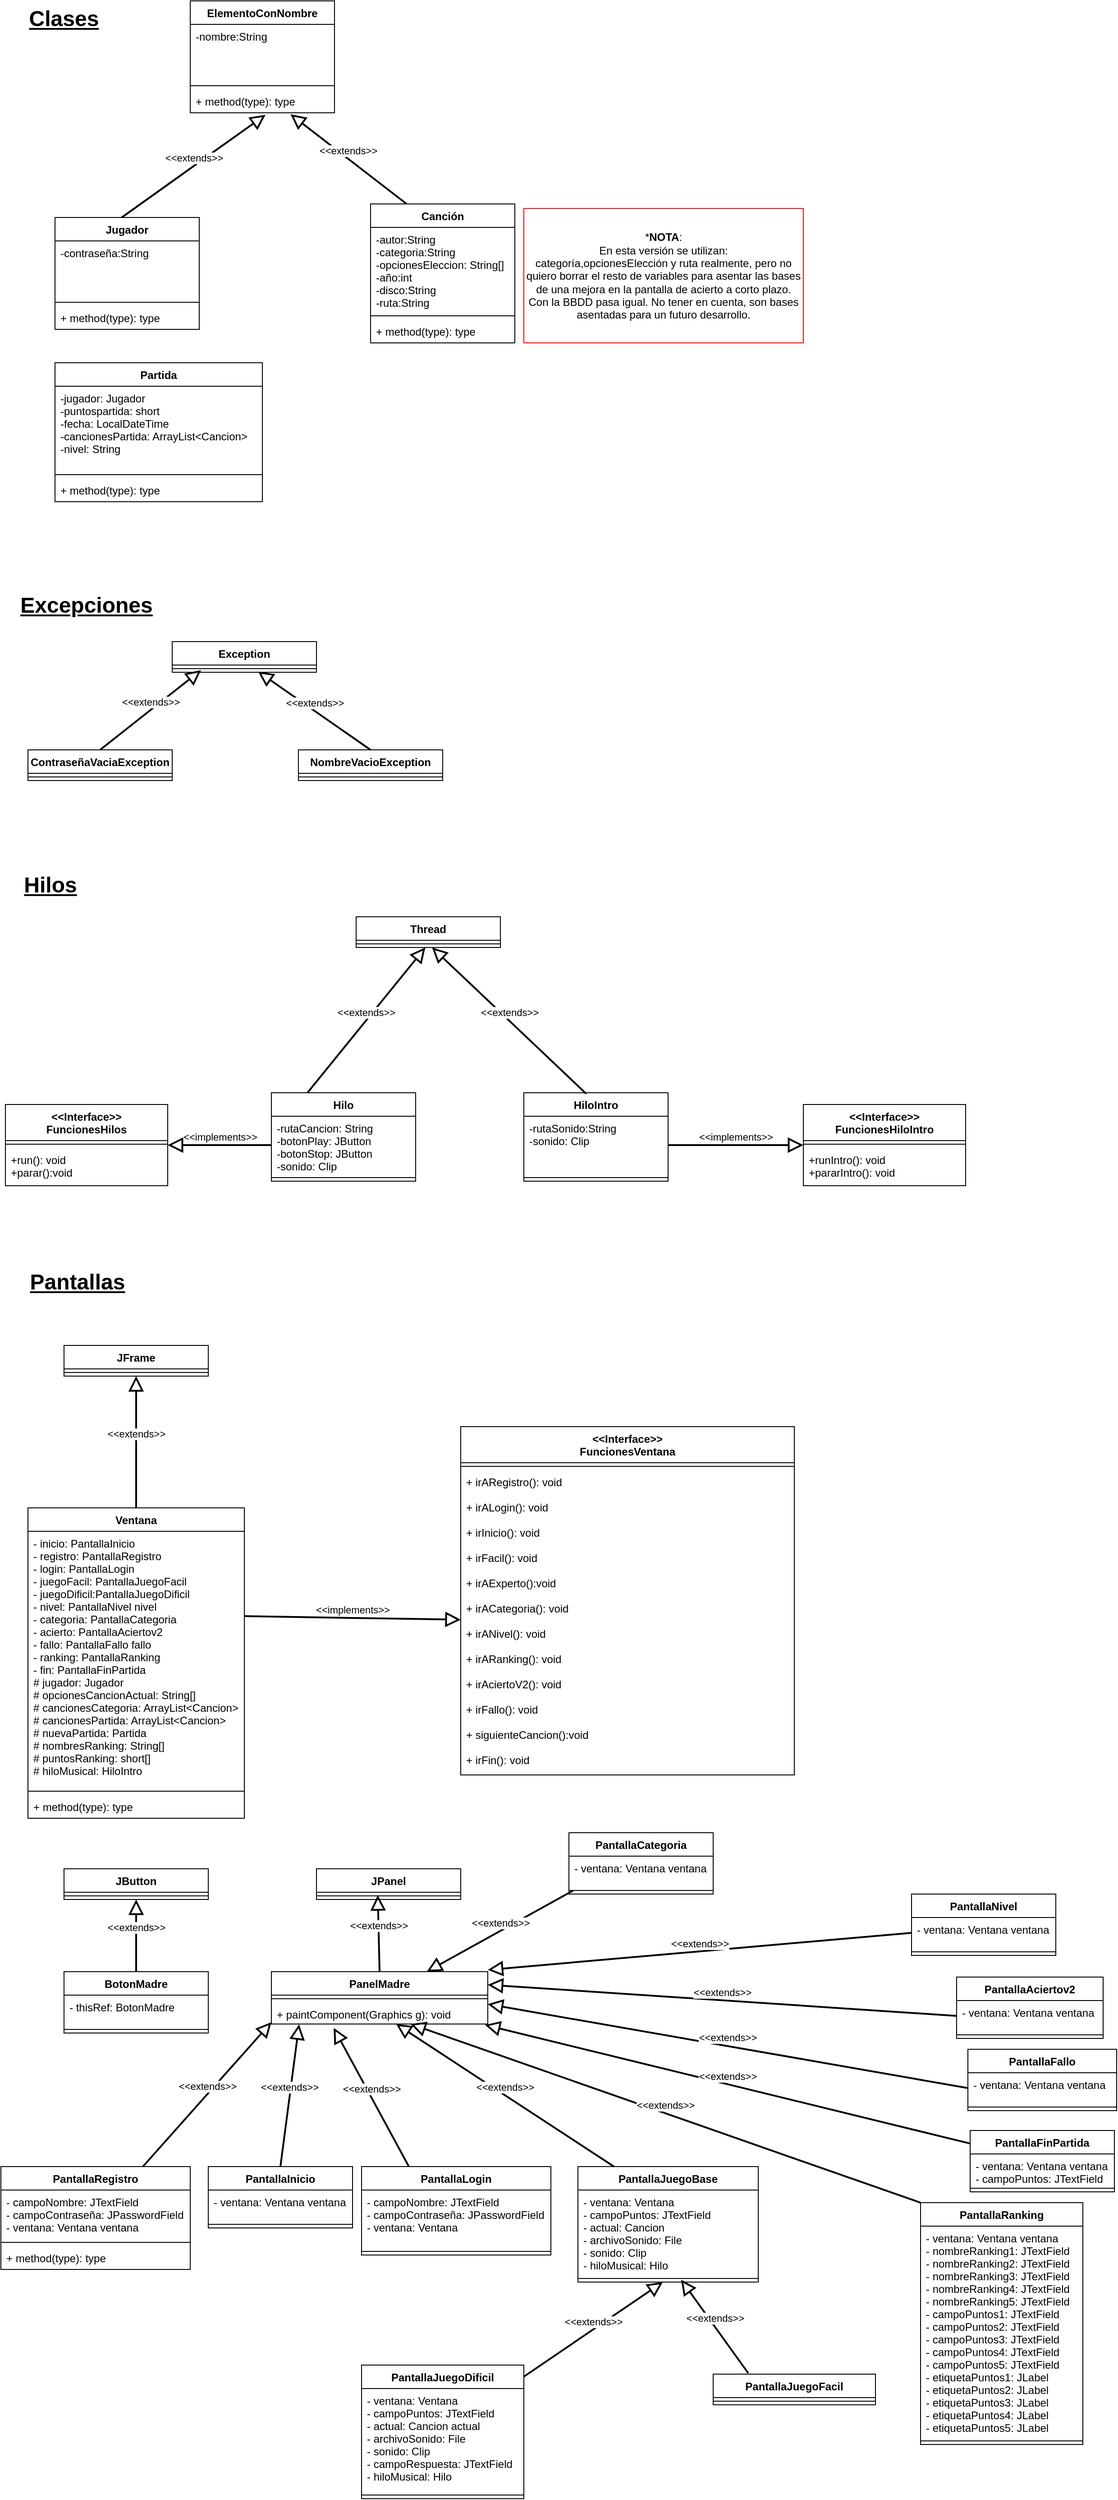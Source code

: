 <mxfile version="13.9.9" type="device"><diagram id="paWgAENSpKaUgYUuaTpF" name="Página-1"><mxGraphModel dx="1024" dy="592" grid="1" gridSize="10" guides="1" tooltips="1" connect="1" arrows="1" fold="1" page="1" pageScale="1" pageWidth="827" pageHeight="1169" math="0" shadow="0"><root><mxCell id="0"/><mxCell id="1" parent="0"/><mxCell id="yH7fkYUgTQJ22-5dZ5xO-1" value="ElementoConNombre" style="swimlane;fontStyle=1;align=center;verticalAlign=top;childLayout=stackLayout;horizontal=1;startSize=26;horizontalStack=0;resizeParent=1;resizeParentMax=0;resizeLast=0;collapsible=1;marginBottom=0;" parent="1" vertex="1"><mxGeometry x="230" y="30" width="160" height="124" as="geometry"/></mxCell><mxCell id="yH7fkYUgTQJ22-5dZ5xO-2" value="-nombre:String" style="text;strokeColor=none;fillColor=none;align=left;verticalAlign=top;spacingLeft=4;spacingRight=4;overflow=hidden;rotatable=0;points=[[0,0.5],[1,0.5]];portConstraint=eastwest;" parent="yH7fkYUgTQJ22-5dZ5xO-1" vertex="1"><mxGeometry y="26" width="160" height="64" as="geometry"/></mxCell><mxCell id="yH7fkYUgTQJ22-5dZ5xO-3" value="" style="line;strokeWidth=1;fillColor=none;align=left;verticalAlign=middle;spacingTop=-1;spacingLeft=3;spacingRight=3;rotatable=0;labelPosition=right;points=[];portConstraint=eastwest;" parent="yH7fkYUgTQJ22-5dZ5xO-1" vertex="1"><mxGeometry y="90" width="160" height="8" as="geometry"/></mxCell><mxCell id="yH7fkYUgTQJ22-5dZ5xO-4" value="+ method(type): type" style="text;strokeColor=none;fillColor=none;align=left;verticalAlign=top;spacingLeft=4;spacingRight=4;overflow=hidden;rotatable=0;points=[[0,0.5],[1,0.5]];portConstraint=eastwest;" parent="yH7fkYUgTQJ22-5dZ5xO-1" vertex="1"><mxGeometry y="98" width="160" height="26" as="geometry"/></mxCell><mxCell id="yH7fkYUgTQJ22-5dZ5xO-5" value="&amp;lt;&amp;lt;extends&amp;gt;&amp;gt;" style="edgeStyle=none;html=1;endArrow=block;endSize=12;strokeWidth=2;verticalAlign=bottom;entryX=0.522;entryY=1.085;entryDx=0;entryDy=0;entryPerimeter=0;endFill=0;" parent="1" target="yH7fkYUgTQJ22-5dZ5xO-4" edge="1"><mxGeometry width="160" relative="1" as="geometry"><mxPoint x="154" y="270" as="sourcePoint"/><mxPoint x="467" y="250" as="targetPoint"/><mxPoint as="offset"/></mxGeometry></mxCell><mxCell id="yH7fkYUgTQJ22-5dZ5xO-6" value="Jugador" style="swimlane;fontStyle=1;align=center;verticalAlign=top;childLayout=stackLayout;horizontal=1;startSize=26;horizontalStack=0;resizeParent=1;resizeParentMax=0;resizeLast=0;collapsible=1;marginBottom=0;" parent="1" vertex="1"><mxGeometry x="80" y="270" width="160" height="124" as="geometry"/></mxCell><mxCell id="yH7fkYUgTQJ22-5dZ5xO-7" value="-contraseña:String" style="text;strokeColor=none;fillColor=none;align=left;verticalAlign=top;spacingLeft=4;spacingRight=4;overflow=hidden;rotatable=0;points=[[0,0.5],[1,0.5]];portConstraint=eastwest;" parent="yH7fkYUgTQJ22-5dZ5xO-6" vertex="1"><mxGeometry y="26" width="160" height="64" as="geometry"/></mxCell><mxCell id="yH7fkYUgTQJ22-5dZ5xO-8" value="" style="line;strokeWidth=1;fillColor=none;align=left;verticalAlign=middle;spacingTop=-1;spacingLeft=3;spacingRight=3;rotatable=0;labelPosition=right;points=[];portConstraint=eastwest;" parent="yH7fkYUgTQJ22-5dZ5xO-6" vertex="1"><mxGeometry y="90" width="160" height="8" as="geometry"/></mxCell><mxCell id="yH7fkYUgTQJ22-5dZ5xO-9" value="+ method(type): type" style="text;strokeColor=none;fillColor=none;align=left;verticalAlign=top;spacingLeft=4;spacingRight=4;overflow=hidden;rotatable=0;points=[[0,0.5],[1,0.5]];portConstraint=eastwest;" parent="yH7fkYUgTQJ22-5dZ5xO-6" vertex="1"><mxGeometry y="98" width="160" height="26" as="geometry"/></mxCell><mxCell id="yH7fkYUgTQJ22-5dZ5xO-10" value="Canción" style="swimlane;fontStyle=1;align=center;verticalAlign=top;childLayout=stackLayout;horizontal=1;startSize=26;horizontalStack=0;resizeParent=1;resizeParentMax=0;resizeLast=0;collapsible=1;marginBottom=0;" parent="1" vertex="1"><mxGeometry x="430" y="255" width="160" height="154" as="geometry"/></mxCell><mxCell id="yH7fkYUgTQJ22-5dZ5xO-11" value="-autor:String&#10;-categoria:String&#10;-opcionesEleccion: String[]&#10;-año:int&#10;-disco:String&#10;-ruta:String&#10;" style="text;strokeColor=none;fillColor=none;align=left;verticalAlign=top;spacingLeft=4;spacingRight=4;overflow=hidden;rotatable=0;points=[[0,0.5],[1,0.5]];portConstraint=eastwest;" parent="yH7fkYUgTQJ22-5dZ5xO-10" vertex="1"><mxGeometry y="26" width="160" height="94" as="geometry"/></mxCell><mxCell id="yH7fkYUgTQJ22-5dZ5xO-12" value="" style="line;strokeWidth=1;fillColor=none;align=left;verticalAlign=middle;spacingTop=-1;spacingLeft=3;spacingRight=3;rotatable=0;labelPosition=right;points=[];portConstraint=eastwest;" parent="yH7fkYUgTQJ22-5dZ5xO-10" vertex="1"><mxGeometry y="120" width="160" height="8" as="geometry"/></mxCell><mxCell id="yH7fkYUgTQJ22-5dZ5xO-13" value="+ method(type): type" style="text;strokeColor=none;fillColor=none;align=left;verticalAlign=top;spacingLeft=4;spacingRight=4;overflow=hidden;rotatable=0;points=[[0,0.5],[1,0.5]];portConstraint=eastwest;" parent="yH7fkYUgTQJ22-5dZ5xO-10" vertex="1"><mxGeometry y="128" width="160" height="26" as="geometry"/></mxCell><mxCell id="yH7fkYUgTQJ22-5dZ5xO-15" value="&amp;lt;&amp;lt;extends&amp;gt;&amp;gt;" style="edgeStyle=none;html=1;endArrow=block;endSize=12;strokeWidth=2;verticalAlign=bottom;entryX=0.695;entryY=1.062;entryDx=0;entryDy=0;entryPerimeter=0;exitX=0.25;exitY=0;exitDx=0;exitDy=0;endFill=0;" parent="1" source="yH7fkYUgTQJ22-5dZ5xO-10" target="yH7fkYUgTQJ22-5dZ5xO-4" edge="1"><mxGeometry width="160" relative="1" as="geometry"><mxPoint x="520" y="361.788" as="sourcePoint"/><mxPoint x="637" y="260" as="targetPoint"/><mxPoint as="offset"/></mxGeometry></mxCell><mxCell id="yH7fkYUgTQJ22-5dZ5xO-16" value="*&lt;b&gt;NOTA&lt;/b&gt;:&lt;br&gt;En esta versión se utilizan:&lt;br&gt;categoría,opcionesElección y ruta realmente, pero no quiero borrar el resto de variables para asentar las bases de una mejora en la pantalla de acierto a corto plazo. Con la BBDD pasa igual. No tener en cuenta, son bases asentadas para un futuro desarrollo." style="text;html=1;strokeColor=#FF0000;fillColor=none;align=center;verticalAlign=middle;whiteSpace=wrap;rounded=0;" parent="1" vertex="1"><mxGeometry x="600" y="260" width="310" height="149" as="geometry"/></mxCell><mxCell id="yH7fkYUgTQJ22-5dZ5xO-17" value="Partida" style="swimlane;fontStyle=1;align=center;verticalAlign=top;childLayout=stackLayout;horizontal=1;startSize=26;horizontalStack=0;resizeParent=1;resizeParentMax=0;resizeLast=0;collapsible=1;marginBottom=0;strokeColor=#000000;" parent="1" vertex="1"><mxGeometry x="80" y="431" width="230" height="154" as="geometry"/></mxCell><mxCell id="yH7fkYUgTQJ22-5dZ5xO-18" value="-jugador: Jugador&#10;-puntospartida: short&#10;-fecha: LocalDateTime&#10;-cancionesPartida: ArrayList&lt;Cancion&gt;&#10;-nivel: String" style="text;strokeColor=none;fillColor=none;align=left;verticalAlign=top;spacingLeft=4;spacingRight=4;overflow=hidden;rotatable=0;points=[[0,0.5],[1,0.5]];portConstraint=eastwest;" parent="yH7fkYUgTQJ22-5dZ5xO-17" vertex="1"><mxGeometry y="26" width="230" height="94" as="geometry"/></mxCell><mxCell id="yH7fkYUgTQJ22-5dZ5xO-19" value="" style="line;strokeWidth=1;fillColor=none;align=left;verticalAlign=middle;spacingTop=-1;spacingLeft=3;spacingRight=3;rotatable=0;labelPosition=right;points=[];portConstraint=eastwest;" parent="yH7fkYUgTQJ22-5dZ5xO-17" vertex="1"><mxGeometry y="120" width="230" height="8" as="geometry"/></mxCell><mxCell id="yH7fkYUgTQJ22-5dZ5xO-20" value="+ method(type): type" style="text;strokeColor=none;fillColor=none;align=left;verticalAlign=top;spacingLeft=4;spacingRight=4;overflow=hidden;rotatable=0;points=[[0,0.5],[1,0.5]];portConstraint=eastwest;" parent="yH7fkYUgTQJ22-5dZ5xO-17" vertex="1"><mxGeometry y="128" width="230" height="26" as="geometry"/></mxCell><mxCell id="yH7fkYUgTQJ22-5dZ5xO-21" value="&lt;font style=&quot;font-size: 24px&quot;&gt;&lt;b&gt;&lt;u&gt;Clases&lt;/u&gt;&lt;/b&gt;&lt;/font&gt;" style="text;html=1;strokeColor=none;fillColor=none;align=center;verticalAlign=middle;whiteSpace=wrap;rounded=0;" parent="1" vertex="1"><mxGeometry x="40" y="40" width="100" height="20" as="geometry"/></mxCell><mxCell id="yH7fkYUgTQJ22-5dZ5xO-22" value="&lt;font style=&quot;font-size: 24px&quot;&gt;&lt;b&gt;&lt;u&gt;Excepciones&lt;/u&gt;&lt;/b&gt;&lt;/font&gt;" style="text;html=1;strokeColor=none;fillColor=none;align=center;verticalAlign=middle;whiteSpace=wrap;rounded=0;" parent="1" vertex="1"><mxGeometry x="40" y="690" width="150" height="20" as="geometry"/></mxCell><mxCell id="yH7fkYUgTQJ22-5dZ5xO-24" value="Exception" style="swimlane;fontStyle=1;align=center;verticalAlign=top;childLayout=stackLayout;horizontal=1;startSize=26;horizontalStack=0;resizeParent=1;resizeParentMax=0;resizeLast=0;collapsible=1;marginBottom=0;strokeColor=#000000;" parent="1" vertex="1"><mxGeometry x="210" y="740" width="160" height="34" as="geometry"/></mxCell><mxCell id="yH7fkYUgTQJ22-5dZ5xO-26" value="" style="line;strokeWidth=1;fillColor=none;align=left;verticalAlign=middle;spacingTop=-1;spacingLeft=3;spacingRight=3;rotatable=0;labelPosition=right;points=[];portConstraint=eastwest;" parent="yH7fkYUgTQJ22-5dZ5xO-24" vertex="1"><mxGeometry y="26" width="160" height="8" as="geometry"/></mxCell><mxCell id="yH7fkYUgTQJ22-5dZ5xO-28" value="ContraseñaVaciaException" style="swimlane;fontStyle=1;align=center;verticalAlign=top;childLayout=stackLayout;horizontal=1;startSize=26;horizontalStack=0;resizeParent=1;resizeParentMax=0;resizeLast=0;collapsible=1;marginBottom=0;strokeColor=#000000;" parent="1" vertex="1"><mxGeometry x="50" y="860" width="160" height="34" as="geometry"/></mxCell><mxCell id="yH7fkYUgTQJ22-5dZ5xO-30" value="" style="line;strokeWidth=1;fillColor=none;align=left;verticalAlign=middle;spacingTop=-1;spacingLeft=3;spacingRight=3;rotatable=0;labelPosition=right;points=[];portConstraint=eastwest;" parent="yH7fkYUgTQJ22-5dZ5xO-28" vertex="1"><mxGeometry y="26" width="160" height="8" as="geometry"/></mxCell><mxCell id="yH7fkYUgTQJ22-5dZ5xO-32" value="&amp;lt;&amp;lt;extends&amp;gt;&amp;gt;" style="edgeStyle=none;html=1;endArrow=block;endSize=12;strokeWidth=2;verticalAlign=bottom;exitX=0.5;exitY=0;exitDx=0;exitDy=0;endFill=0;entryX=0.2;entryY=0.7;entryDx=0;entryDy=0;entryPerimeter=0;" parent="1" source="yH7fkYUgTQJ22-5dZ5xO-28" target="yH7fkYUgTQJ22-5dZ5xO-26" edge="1"><mxGeometry width="160" relative="1" as="geometry"><mxPoint x="320" y="811.788" as="sourcePoint"/><mxPoint x="250" y="800" as="targetPoint"/><mxPoint as="offset"/></mxGeometry></mxCell><mxCell id="yH7fkYUgTQJ22-5dZ5xO-33" value="NombreVacioException" style="swimlane;fontStyle=1;align=center;verticalAlign=top;childLayout=stackLayout;horizontal=1;startSize=26;horizontalStack=0;resizeParent=1;resizeParentMax=0;resizeLast=0;collapsible=1;marginBottom=0;strokeColor=#000000;" parent="1" vertex="1"><mxGeometry x="350" y="860" width="160" height="34" as="geometry"/></mxCell><mxCell id="yH7fkYUgTQJ22-5dZ5xO-34" value="" style="line;strokeWidth=1;fillColor=none;align=left;verticalAlign=middle;spacingTop=-1;spacingLeft=3;spacingRight=3;rotatable=0;labelPosition=right;points=[];portConstraint=eastwest;" parent="yH7fkYUgTQJ22-5dZ5xO-33" vertex="1"><mxGeometry y="26" width="160" height="8" as="geometry"/></mxCell><mxCell id="yH7fkYUgTQJ22-5dZ5xO-36" value="&amp;lt;&amp;lt;extends&amp;gt;&amp;gt;" style="edgeStyle=none;html=1;endArrow=block;endSize=12;strokeWidth=2;verticalAlign=bottom;exitX=0.5;exitY=0;exitDx=0;exitDy=0;endFill=0;entryX=0.595;entryY=0.9;entryDx=0;entryDy=0;entryPerimeter=0;" parent="1" source="yH7fkYUgTQJ22-5dZ5xO-33" target="yH7fkYUgTQJ22-5dZ5xO-26" edge="1"><mxGeometry width="160" relative="1" as="geometry"><mxPoint x="320" y="811.788" as="sourcePoint"/><mxPoint x="314.932" y="800" as="targetPoint"/><mxPoint as="offset"/></mxGeometry></mxCell><mxCell id="yH7fkYUgTQJ22-5dZ5xO-37" value="&lt;font style=&quot;font-size: 24px&quot;&gt;&lt;b&gt;&lt;u&gt;Hilos&lt;/u&gt;&lt;/b&gt;&lt;/font&gt;" style="text;html=1;strokeColor=none;fillColor=none;align=center;verticalAlign=middle;whiteSpace=wrap;rounded=0;" parent="1" vertex="1"><mxGeometry x="40" y="1000" width="70" height="20" as="geometry"/></mxCell><mxCell id="yH7fkYUgTQJ22-5dZ5xO-38" value="Thread" style="swimlane;fontStyle=1;align=center;verticalAlign=top;childLayout=stackLayout;horizontal=1;startSize=26;horizontalStack=0;resizeParent=1;resizeParentMax=0;resizeLast=0;collapsible=1;marginBottom=0;strokeColor=#000000;" parent="1" vertex="1"><mxGeometry x="414" y="1045" width="160" height="34" as="geometry"/></mxCell><mxCell id="yH7fkYUgTQJ22-5dZ5xO-40" value="" style="line;strokeWidth=1;fillColor=none;align=left;verticalAlign=middle;spacingTop=-1;spacingLeft=3;spacingRight=3;rotatable=0;labelPosition=right;points=[];portConstraint=eastwest;" parent="yH7fkYUgTQJ22-5dZ5xO-38" vertex="1"><mxGeometry y="26" width="160" height="8" as="geometry"/></mxCell><mxCell id="yH7fkYUgTQJ22-5dZ5xO-42" value="Hilo" style="swimlane;fontStyle=1;align=center;verticalAlign=top;childLayout=stackLayout;horizontal=1;startSize=26;horizontalStack=0;resizeParent=1;resizeParentMax=0;resizeLast=0;collapsible=1;marginBottom=0;strokeColor=#000000;" parent="1" vertex="1"><mxGeometry x="320" y="1240" width="160" height="98" as="geometry"/></mxCell><mxCell id="yH7fkYUgTQJ22-5dZ5xO-43" value="-rutaCancion: String&#10;-botonPlay: JButton&#10;-botonStop: JButton&#10;-sonido: Clip" style="text;strokeColor=none;fillColor=none;align=left;verticalAlign=top;spacingLeft=4;spacingRight=4;overflow=hidden;rotatable=0;points=[[0,0.5],[1,0.5]];portConstraint=eastwest;" parent="yH7fkYUgTQJ22-5dZ5xO-42" vertex="1"><mxGeometry y="26" width="160" height="64" as="geometry"/></mxCell><mxCell id="yH7fkYUgTQJ22-5dZ5xO-44" value="" style="line;strokeWidth=1;fillColor=none;align=left;verticalAlign=middle;spacingTop=-1;spacingLeft=3;spacingRight=3;rotatable=0;labelPosition=right;points=[];portConstraint=eastwest;" parent="yH7fkYUgTQJ22-5dZ5xO-42" vertex="1"><mxGeometry y="90" width="160" height="8" as="geometry"/></mxCell><mxCell id="yH7fkYUgTQJ22-5dZ5xO-46" value="&amp;lt;&amp;lt;implements&amp;gt;&amp;gt;" style="edgeStyle=none;html=1;endArrow=block;endSize=12;strokeWidth=2;verticalAlign=bottom;endFill=0;" parent="1" source="yH7fkYUgTQJ22-5dZ5xO-43" target="yH7fkYUgTQJ22-5dZ5xO-47" edge="1"><mxGeometry width="160" relative="1" as="geometry"><mxPoint x="490" y="1228" as="sourcePoint"/><mxPoint x="350" y="1230" as="targetPoint"/><mxPoint as="offset"/></mxGeometry></mxCell><mxCell id="yH7fkYUgTQJ22-5dZ5xO-47" value="&lt;&lt;Interface&gt;&gt;&#10;FuncionesHilos" style="swimlane;fontStyle=1;align=center;verticalAlign=top;childLayout=stackLayout;horizontal=1;startSize=40;horizontalStack=0;resizeParent=1;resizeParentMax=0;resizeLast=0;collapsible=1;marginBottom=0;" parent="1" vertex="1"><mxGeometry x="25" y="1253" width="180" height="90" as="geometry"/></mxCell><mxCell id="yH7fkYUgTQJ22-5dZ5xO-49" value="" style="line;strokeWidth=1;fillColor=none;align=left;verticalAlign=middle;spacingTop=-1;spacingLeft=3;spacingRight=3;rotatable=0;labelPosition=right;points=[];portConstraint=eastwest;" parent="yH7fkYUgTQJ22-5dZ5xO-47" vertex="1"><mxGeometry y="40" width="180" height="8" as="geometry"/></mxCell><mxCell id="yH7fkYUgTQJ22-5dZ5xO-50" value="+run(): void&#10;+parar():void" style="text;strokeColor=none;fillColor=none;align=left;verticalAlign=top;spacingLeft=4;spacingRight=4;overflow=hidden;rotatable=0;points=[[0,0.5],[1,0.5]];portConstraint=eastwest;" parent="yH7fkYUgTQJ22-5dZ5xO-47" vertex="1"><mxGeometry y="48" width="180" height="42" as="geometry"/></mxCell><mxCell id="yH7fkYUgTQJ22-5dZ5xO-51" value="&amp;lt;&amp;lt;extends&amp;gt;&amp;gt;" style="edgeStyle=none;html=1;endArrow=block;endSize=12;strokeWidth=2;verticalAlign=bottom;exitX=0.25;exitY=0;exitDx=0;exitDy=0;endFill=0;" parent="1" source="yH7fkYUgTQJ22-5dZ5xO-42" target="yH7fkYUgTQJ22-5dZ5xO-40" edge="1"><mxGeometry width="160" relative="1" as="geometry"><mxPoint x="320" y="1171.788" as="sourcePoint"/><mxPoint x="437" y="1070" as="targetPoint"/><mxPoint as="offset"/></mxGeometry></mxCell><mxCell id="yH7fkYUgTQJ22-5dZ5xO-52" value="HiloIntro" style="swimlane;fontStyle=1;align=center;verticalAlign=top;childLayout=stackLayout;horizontal=1;startSize=26;horizontalStack=0;resizeParent=1;resizeParentMax=0;resizeLast=0;collapsible=1;marginBottom=0;strokeColor=#000000;" parent="1" vertex="1"><mxGeometry x="600" y="1240" width="160" height="98" as="geometry"/></mxCell><mxCell id="yH7fkYUgTQJ22-5dZ5xO-53" value="-rutaSonido:String&#10;-sonido: Clip" style="text;strokeColor=none;fillColor=none;align=left;verticalAlign=top;spacingLeft=4;spacingRight=4;overflow=hidden;rotatable=0;points=[[0,0.5],[1,0.5]];portConstraint=eastwest;" parent="yH7fkYUgTQJ22-5dZ5xO-52" vertex="1"><mxGeometry y="26" width="160" height="64" as="geometry"/></mxCell><mxCell id="yH7fkYUgTQJ22-5dZ5xO-54" value="" style="line;strokeWidth=1;fillColor=none;align=left;verticalAlign=middle;spacingTop=-1;spacingLeft=3;spacingRight=3;rotatable=0;labelPosition=right;points=[];portConstraint=eastwest;" parent="yH7fkYUgTQJ22-5dZ5xO-52" vertex="1"><mxGeometry y="90" width="160" height="8" as="geometry"/></mxCell><mxCell id="yH7fkYUgTQJ22-5dZ5xO-56" value="&amp;lt;&amp;lt;extends&amp;gt;&amp;gt;" style="edgeStyle=none;html=1;endArrow=block;endSize=12;strokeWidth=2;verticalAlign=bottom;exitX=0.433;exitY=0.012;exitDx=0;exitDy=0;endFill=0;exitPerimeter=0;" parent="1" source="yH7fkYUgTQJ22-5dZ5xO-52" target="yH7fkYUgTQJ22-5dZ5xO-40" edge="1"><mxGeometry width="160" relative="1" as="geometry"><mxPoint x="800" y="1171.788" as="sourcePoint"/><mxPoint x="550" y="1080" as="targetPoint"/><mxPoint as="offset"/></mxGeometry></mxCell><mxCell id="yH7fkYUgTQJ22-5dZ5xO-57" value="&amp;lt;&amp;lt;implements&amp;gt;&amp;gt;" style="edgeStyle=none;html=1;endArrow=block;endSize=12;strokeWidth=2;verticalAlign=bottom;exitX=1;exitY=0.5;exitDx=0;exitDy=0;endFill=0;" parent="1" source="yH7fkYUgTQJ22-5dZ5xO-53" edge="1"><mxGeometry width="160" relative="1" as="geometry"><mxPoint x="800" y="1171.788" as="sourcePoint"/><mxPoint x="910" y="1298" as="targetPoint"/><mxPoint as="offset"/></mxGeometry></mxCell><mxCell id="yH7fkYUgTQJ22-5dZ5xO-58" value="&lt;&lt;Interface&gt;&gt;&#10;FuncionesHiloIntro" style="swimlane;fontStyle=1;align=center;verticalAlign=top;childLayout=stackLayout;horizontal=1;startSize=40;horizontalStack=0;resizeParent=1;resizeParentMax=0;resizeLast=0;collapsible=1;marginBottom=0;" parent="1" vertex="1"><mxGeometry x="910" y="1253" width="180" height="90" as="geometry"/></mxCell><mxCell id="yH7fkYUgTQJ22-5dZ5xO-59" value="" style="line;strokeWidth=1;fillColor=none;align=left;verticalAlign=middle;spacingTop=-1;spacingLeft=3;spacingRight=3;rotatable=0;labelPosition=right;points=[];portConstraint=eastwest;" parent="yH7fkYUgTQJ22-5dZ5xO-58" vertex="1"><mxGeometry y="40" width="180" height="8" as="geometry"/></mxCell><mxCell id="yH7fkYUgTQJ22-5dZ5xO-60" value="+runIntro(): void&#10;+pararIntro(): void" style="text;strokeColor=none;fillColor=none;align=left;verticalAlign=top;spacingLeft=4;spacingRight=4;overflow=hidden;rotatable=0;points=[[0,0.5],[1,0.5]];portConstraint=eastwest;" parent="yH7fkYUgTQJ22-5dZ5xO-58" vertex="1"><mxGeometry y="48" width="180" height="42" as="geometry"/></mxCell><mxCell id="yH7fkYUgTQJ22-5dZ5xO-61" value="&lt;font style=&quot;font-size: 24px&quot;&gt;&lt;b&gt;&lt;u&gt;Pantallas&lt;/u&gt;&lt;/b&gt;&lt;/font&gt;" style="text;html=1;strokeColor=none;fillColor=none;align=center;verticalAlign=middle;whiteSpace=wrap;rounded=0;" parent="1" vertex="1"><mxGeometry x="50" y="1440" width="110" height="20" as="geometry"/></mxCell><mxCell id="yH7fkYUgTQJ22-5dZ5xO-62" value="JFrame" style="swimlane;fontStyle=1;align=center;verticalAlign=top;childLayout=stackLayout;horizontal=1;startSize=26;horizontalStack=0;resizeParent=1;resizeParentMax=0;resizeLast=0;collapsible=1;marginBottom=0;strokeColor=#000000;" parent="1" vertex="1"><mxGeometry x="90" y="1520" width="160" height="34" as="geometry"/></mxCell><mxCell id="yH7fkYUgTQJ22-5dZ5xO-64" value="" style="line;strokeWidth=1;fillColor=none;align=left;verticalAlign=middle;spacingTop=-1;spacingLeft=3;spacingRight=3;rotatable=0;labelPosition=right;points=[];portConstraint=eastwest;" parent="yH7fkYUgTQJ22-5dZ5xO-62" vertex="1"><mxGeometry y="26" width="160" height="8" as="geometry"/></mxCell><mxCell id="yH7fkYUgTQJ22-5dZ5xO-66" value="Ventana" style="swimlane;fontStyle=1;align=center;verticalAlign=top;childLayout=stackLayout;horizontal=1;startSize=26;horizontalStack=0;resizeParent=1;resizeParentMax=0;resizeLast=0;collapsible=1;marginBottom=0;strokeColor=#000000;" parent="1" vertex="1"><mxGeometry x="50" y="1700" width="240" height="344" as="geometry"/></mxCell><mxCell id="yH7fkYUgTQJ22-5dZ5xO-67" value="- inicio: PantallaInicio&#10;- registro: PantallaRegistro&#10;&#9;- login: PantallaLogin&#10;&#9;- juegoFacil: PantallaJuegoFacil&#10;&#9;- juegoDificil:PantallaJuegoDificil&#10;- nivel: PantallaNivel nivel&#10;- categoria: PantallaCategoria&#10;&#9;- acierto: PantallaAciertov2&#10;&#9;- fallo: PantallaFallo fallo&#10;&#9;- ranking: PantallaRanking&#10;&#9;- fin: PantallaFinPartida&#10;&#9;# jugador: Jugador&#10;&#9;# opcionesCancionActual: String[] &#10;# cancionesCategoria: ArrayList&lt;Cancion&gt; &#10;# cancionesPartida: ArrayList&lt;Cancion&gt; &#10;# nuevaPartida: Partida&#10;# nombresRanking: String[] &#10;# puntosRanking: short[] &#10;# hiloMusical: HiloIntro" style="text;strokeColor=none;fillColor=none;align=left;verticalAlign=top;spacingLeft=4;spacingRight=4;overflow=hidden;rotatable=0;points=[[0,0.5],[1,0.5]];portConstraint=eastwest;" parent="yH7fkYUgTQJ22-5dZ5xO-66" vertex="1"><mxGeometry y="26" width="240" height="284" as="geometry"/></mxCell><mxCell id="yH7fkYUgTQJ22-5dZ5xO-68" value="" style="line;strokeWidth=1;fillColor=none;align=left;verticalAlign=middle;spacingTop=-1;spacingLeft=3;spacingRight=3;rotatable=0;labelPosition=right;points=[];portConstraint=eastwest;" parent="yH7fkYUgTQJ22-5dZ5xO-66" vertex="1"><mxGeometry y="310" width="240" height="8" as="geometry"/></mxCell><mxCell id="yH7fkYUgTQJ22-5dZ5xO-69" value="+ method(type): type" style="text;strokeColor=none;fillColor=none;align=left;verticalAlign=top;spacingLeft=4;spacingRight=4;overflow=hidden;rotatable=0;points=[[0,0.5],[1,0.5]];portConstraint=eastwest;" parent="yH7fkYUgTQJ22-5dZ5xO-66" vertex="1"><mxGeometry y="318" width="240" height="26" as="geometry"/></mxCell><mxCell id="yH7fkYUgTQJ22-5dZ5xO-70" value="&amp;lt;&amp;lt;implements&amp;gt;&amp;gt;" style="edgeStyle=none;html=1;endArrow=block;endSize=12;strokeWidth=2;verticalAlign=bottom;endFill=0;exitX=1;exitY=0.331;exitDx=0;exitDy=0;exitPerimeter=0;" parent="1" source="yH7fkYUgTQJ22-5dZ5xO-67" target="yH7fkYUgTQJ22-5dZ5xO-75" edge="1"><mxGeometry width="160" relative="1" as="geometry"><mxPoint x="350" y="1710" as="sourcePoint"/><mxPoint x="520" y="1710" as="targetPoint"/><mxPoint as="offset"/></mxGeometry></mxCell><mxCell id="yH7fkYUgTQJ22-5dZ5xO-71" value="&amp;lt;&amp;lt;extends&amp;gt;&amp;gt;" style="edgeStyle=none;html=1;endArrow=block;endSize=12;strokeWidth=2;verticalAlign=bottom;exitX=0.5;exitY=0;exitDx=0;exitDy=0;endFill=0;" parent="1" source="yH7fkYUgTQJ22-5dZ5xO-66" target="yH7fkYUgTQJ22-5dZ5xO-62" edge="1"><mxGeometry width="160" relative="1" as="geometry"><mxPoint x="360" y="1741.788" as="sourcePoint"/><mxPoint x="477" y="1640" as="targetPoint"/><mxPoint as="offset"/></mxGeometry></mxCell><mxCell id="yH7fkYUgTQJ22-5dZ5xO-72" value="&lt;&lt;Interface&gt;&gt;&#10;FuncionesVentana" style="swimlane;fontStyle=1;align=center;verticalAlign=top;childLayout=stackLayout;horizontal=1;startSize=40;horizontalStack=0;resizeParent=1;resizeParentMax=0;resizeLast=0;collapsible=1;marginBottom=0;strokeColor=#000000;" parent="1" vertex="1"><mxGeometry x="530" y="1610" width="370" height="386" as="geometry"/></mxCell><mxCell id="yH7fkYUgTQJ22-5dZ5xO-74" value="" style="line;strokeWidth=1;fillColor=none;align=left;verticalAlign=middle;spacingTop=-1;spacingLeft=3;spacingRight=3;rotatable=0;labelPosition=right;points=[];portConstraint=eastwest;" parent="yH7fkYUgTQJ22-5dZ5xO-72" vertex="1"><mxGeometry y="40" width="370" height="8" as="geometry"/></mxCell><mxCell id="yH7fkYUgTQJ22-5dZ5xO-75" value="+ irARegistro(): void&#10;&#10;+ irALogin(): void&#10;&#10;+ irInicio(): void&#10;&#10;+ irFacil(): void&#10;&#10;+ irAExperto():void&#10;&#10;+ irACategoria(): void&#10;&#10;+ irANivel(): void&#10;&#10;+ irARanking(): void&#10;&#10;+ irAciertoV2(): void&#10;&#10;+ irFallo(): void&#10;&#10;+ siguienteCancion():void&#10;&#10;+ irFin(): void&#10;&#10;+ reseteoJuego():void" style="text;strokeColor=none;fillColor=none;align=left;verticalAlign=top;spacingLeft=4;spacingRight=4;overflow=hidden;rotatable=0;points=[[0,0.5],[1,0.5]];portConstraint=eastwest;" parent="yH7fkYUgTQJ22-5dZ5xO-72" vertex="1"><mxGeometry y="48" width="370" height="338" as="geometry"/></mxCell><mxCell id="yH7fkYUgTQJ22-5dZ5xO-76" value="JButton" style="swimlane;fontStyle=1;align=center;verticalAlign=top;childLayout=stackLayout;horizontal=1;startSize=26;horizontalStack=0;resizeParent=1;resizeParentMax=0;resizeLast=0;collapsible=1;marginBottom=0;strokeColor=#000000;" parent="1" vertex="1"><mxGeometry x="90" y="2100" width="160" height="34" as="geometry"/></mxCell><mxCell id="yH7fkYUgTQJ22-5dZ5xO-78" value="" style="line;strokeWidth=1;fillColor=none;align=left;verticalAlign=middle;spacingTop=-1;spacingLeft=3;spacingRight=3;rotatable=0;labelPosition=right;points=[];portConstraint=eastwest;" parent="yH7fkYUgTQJ22-5dZ5xO-76" vertex="1"><mxGeometry y="26" width="160" height="8" as="geometry"/></mxCell><mxCell id="yH7fkYUgTQJ22-5dZ5xO-80" value="BotonMadre" style="swimlane;fontStyle=1;align=center;verticalAlign=top;childLayout=stackLayout;horizontal=1;startSize=26;horizontalStack=0;resizeParent=1;resizeParentMax=0;resizeLast=0;collapsible=1;marginBottom=0;strokeColor=#000000;" parent="1" vertex="1"><mxGeometry x="90" y="2214" width="160" height="68" as="geometry"/></mxCell><mxCell id="yH7fkYUgTQJ22-5dZ5xO-81" value="- thisRef: BotonMadre " style="text;strokeColor=none;fillColor=none;align=left;verticalAlign=top;spacingLeft=4;spacingRight=4;overflow=hidden;rotatable=0;points=[[0,0.5],[1,0.5]];portConstraint=eastwest;" parent="yH7fkYUgTQJ22-5dZ5xO-80" vertex="1"><mxGeometry y="26" width="160" height="34" as="geometry"/></mxCell><mxCell id="yH7fkYUgTQJ22-5dZ5xO-82" value="" style="line;strokeWidth=1;fillColor=none;align=left;verticalAlign=middle;spacingTop=-1;spacingLeft=3;spacingRight=3;rotatable=0;labelPosition=right;points=[];portConstraint=eastwest;" parent="yH7fkYUgTQJ22-5dZ5xO-80" vertex="1"><mxGeometry y="60" width="160" height="8" as="geometry"/></mxCell><mxCell id="yH7fkYUgTQJ22-5dZ5xO-84" value="&amp;lt;&amp;lt;extends&amp;gt;&amp;gt;" style="edgeStyle=none;html=1;endArrow=block;endSize=12;strokeWidth=2;verticalAlign=bottom;entryX=0.5;entryY=1;entryDx=0;entryDy=0;endFill=0;" parent="1" source="yH7fkYUgTQJ22-5dZ5xO-80" target="yH7fkYUgTQJ22-5dZ5xO-76" edge="1"><mxGeometry width="160" relative="1" as="geometry"><mxPoint x="360" y="2211.788" as="sourcePoint"/><mxPoint x="477" y="2110" as="targetPoint"/><mxPoint as="offset"/></mxGeometry></mxCell><mxCell id="yH7fkYUgTQJ22-5dZ5xO-85" value="JPanel" style="swimlane;fontStyle=1;align=center;verticalAlign=top;childLayout=stackLayout;horizontal=1;startSize=26;horizontalStack=0;resizeParent=1;resizeParentMax=0;resizeLast=0;collapsible=1;marginBottom=0;strokeColor=#000000;" parent="1" vertex="1"><mxGeometry x="370" y="2100" width="160" height="34" as="geometry"/></mxCell><mxCell id="yH7fkYUgTQJ22-5dZ5xO-87" value="" style="line;strokeWidth=1;fillColor=none;align=left;verticalAlign=middle;spacingTop=-1;spacingLeft=3;spacingRight=3;rotatable=0;labelPosition=right;points=[];portConstraint=eastwest;" parent="yH7fkYUgTQJ22-5dZ5xO-85" vertex="1"><mxGeometry y="26" width="160" height="8" as="geometry"/></mxCell><mxCell id="yH7fkYUgTQJ22-5dZ5xO-89" value="PanelMadre" style="swimlane;fontStyle=1;align=center;verticalAlign=top;childLayout=stackLayout;horizontal=1;startSize=26;horizontalStack=0;resizeParent=1;resizeParentMax=0;resizeLast=0;collapsible=1;marginBottom=0;strokeColor=#000000;" parent="1" vertex="1"><mxGeometry x="320" y="2214" width="240" height="58" as="geometry"/></mxCell><mxCell id="yH7fkYUgTQJ22-5dZ5xO-91" value="" style="line;strokeWidth=1;fillColor=none;align=left;verticalAlign=middle;spacingTop=-1;spacingLeft=3;spacingRight=3;rotatable=0;labelPosition=right;points=[];portConstraint=eastwest;" parent="yH7fkYUgTQJ22-5dZ5xO-89" vertex="1"><mxGeometry y="26" width="240" height="8" as="geometry"/></mxCell><mxCell id="yH7fkYUgTQJ22-5dZ5xO-92" value="+ paintComponent(Graphics g): void" style="text;strokeColor=none;fillColor=none;align=left;verticalAlign=top;spacingLeft=4;spacingRight=4;overflow=hidden;rotatable=0;points=[[0,0.5],[1,0.5]];portConstraint=eastwest;" parent="yH7fkYUgTQJ22-5dZ5xO-89" vertex="1"><mxGeometry y="34" width="240" height="24" as="geometry"/></mxCell><mxCell id="yH7fkYUgTQJ22-5dZ5xO-93" value="&amp;lt;&amp;lt;extends&amp;gt;&amp;gt;" style="edgeStyle=none;html=1;endArrow=block;endSize=12;strokeWidth=2;verticalAlign=bottom;exitX=0.5;exitY=0;exitDx=0;exitDy=0;endFill=0;entryX=0.425;entryY=0.4;entryDx=0;entryDy=0;entryPerimeter=0;" parent="1" source="yH7fkYUgTQJ22-5dZ5xO-89" target="yH7fkYUgTQJ22-5dZ5xO-87" edge="1"><mxGeometry width="160" relative="1" as="geometry"><mxPoint x="360" y="2211.788" as="sourcePoint"/><mxPoint x="440" y="2140" as="targetPoint"/><mxPoint as="offset"/></mxGeometry></mxCell><mxCell id="yH7fkYUgTQJ22-5dZ5xO-94" value="PantallaRegistro" style="swimlane;fontStyle=1;align=center;verticalAlign=top;childLayout=stackLayout;horizontal=1;startSize=26;horizontalStack=0;resizeParent=1;resizeParentMax=0;resizeLast=0;collapsible=1;marginBottom=0;strokeColor=#000000;" parent="1" vertex="1"><mxGeometry x="20" y="2430" width="210" height="114" as="geometry"/></mxCell><mxCell id="yH7fkYUgTQJ22-5dZ5xO-95" value="- campoNombre: JTextField&#10;- campoContraseña: JPasswordField&#10;- ventana: Ventana ventana" style="text;strokeColor=none;fillColor=none;align=left;verticalAlign=top;spacingLeft=4;spacingRight=4;overflow=hidden;rotatable=0;points=[[0,0.5],[1,0.5]];portConstraint=eastwest;" parent="yH7fkYUgTQJ22-5dZ5xO-94" vertex="1"><mxGeometry y="26" width="210" height="54" as="geometry"/></mxCell><mxCell id="yH7fkYUgTQJ22-5dZ5xO-96" value="" style="line;strokeWidth=1;fillColor=none;align=left;verticalAlign=middle;spacingTop=-1;spacingLeft=3;spacingRight=3;rotatable=0;labelPosition=right;points=[];portConstraint=eastwest;" parent="yH7fkYUgTQJ22-5dZ5xO-94" vertex="1"><mxGeometry y="80" width="210" height="8" as="geometry"/></mxCell><mxCell id="yH7fkYUgTQJ22-5dZ5xO-97" value="+ method(type): type" style="text;strokeColor=none;fillColor=none;align=left;verticalAlign=top;spacingLeft=4;spacingRight=4;overflow=hidden;rotatable=0;points=[[0,0.5],[1,0.5]];portConstraint=eastwest;" parent="yH7fkYUgTQJ22-5dZ5xO-94" vertex="1"><mxGeometry y="88" width="210" height="26" as="geometry"/></mxCell><mxCell id="yH7fkYUgTQJ22-5dZ5xO-98" value="&amp;lt;&amp;lt;extends&amp;gt;&amp;gt;" style="edgeStyle=none;html=1;endArrow=block;endSize=12;strokeWidth=2;verticalAlign=bottom;entryX=0;entryY=0.917;entryDx=0;entryDy=0;entryPerimeter=0;exitX=0.75;exitY=0;exitDx=0;exitDy=0;endFill=0;" parent="1" source="yH7fkYUgTQJ22-5dZ5xO-94" target="yH7fkYUgTQJ22-5dZ5xO-92" edge="1"><mxGeometry width="160" relative="1" as="geometry"><mxPoint x="360" y="2401.788" as="sourcePoint"/><mxPoint x="477" y="2300" as="targetPoint"/><mxPoint as="offset"/></mxGeometry></mxCell><mxCell id="yH7fkYUgTQJ22-5dZ5xO-99" value="PantallaInicio" style="swimlane;fontStyle=1;align=center;verticalAlign=top;childLayout=stackLayout;horizontal=1;startSize=26;horizontalStack=0;resizeParent=1;resizeParentMax=0;resizeLast=0;collapsible=1;marginBottom=0;strokeColor=#000000;" parent="1" vertex="1"><mxGeometry x="250" y="2430" width="160" height="68" as="geometry"/></mxCell><mxCell id="yH7fkYUgTQJ22-5dZ5xO-100" value="- ventana: Ventana ventana" style="text;strokeColor=none;fillColor=none;align=left;verticalAlign=top;spacingLeft=4;spacingRight=4;overflow=hidden;rotatable=0;points=[[0,0.5],[1,0.5]];portConstraint=eastwest;" parent="yH7fkYUgTQJ22-5dZ5xO-99" vertex="1"><mxGeometry y="26" width="160" height="34" as="geometry"/></mxCell><mxCell id="yH7fkYUgTQJ22-5dZ5xO-101" value="" style="line;strokeWidth=1;fillColor=none;align=left;verticalAlign=middle;spacingTop=-1;spacingLeft=3;spacingRight=3;rotatable=0;labelPosition=right;points=[];portConstraint=eastwest;" parent="yH7fkYUgTQJ22-5dZ5xO-99" vertex="1"><mxGeometry y="60" width="160" height="8" as="geometry"/></mxCell><mxCell id="yH7fkYUgTQJ22-5dZ5xO-103" value="&amp;lt;&amp;lt;extends&amp;gt;&amp;gt;" style="edgeStyle=none;html=1;endArrow=block;endSize=12;strokeWidth=2;verticalAlign=bottom;exitX=0.5;exitY=0;exitDx=0;exitDy=0;endFill=0;entryX=0.128;entryY=1.017;entryDx=0;entryDy=0;entryPerimeter=0;" parent="1" source="yH7fkYUgTQJ22-5dZ5xO-99" target="yH7fkYUgTQJ22-5dZ5xO-92" edge="1"><mxGeometry width="160" relative="1" as="geometry"><mxPoint x="187.5" y="2440" as="sourcePoint"/><mxPoint x="330" y="2280.008" as="targetPoint"/><mxPoint as="offset"/></mxGeometry></mxCell><mxCell id="yH7fkYUgTQJ22-5dZ5xO-104" value="PantallaLogin" style="swimlane;fontStyle=1;align=center;verticalAlign=top;childLayout=stackLayout;horizontal=1;startSize=26;horizontalStack=0;resizeParent=1;resizeParentMax=0;resizeLast=0;collapsible=1;marginBottom=0;strokeColor=#000000;" parent="1" vertex="1"><mxGeometry x="420" y="2430" width="210" height="98" as="geometry"/></mxCell><mxCell id="yH7fkYUgTQJ22-5dZ5xO-105" value="- campoNombre: JTextField&#10;- campoContraseña: JPasswordField&#10;- ventana: Ventana" style="text;strokeColor=none;fillColor=none;align=left;verticalAlign=top;spacingLeft=4;spacingRight=4;overflow=hidden;rotatable=0;points=[[0,0.5],[1,0.5]];portConstraint=eastwest;" parent="yH7fkYUgTQJ22-5dZ5xO-104" vertex="1"><mxGeometry y="26" width="210" height="64" as="geometry"/></mxCell><mxCell id="yH7fkYUgTQJ22-5dZ5xO-106" value="" style="line;strokeWidth=1;fillColor=none;align=left;verticalAlign=middle;spacingTop=-1;spacingLeft=3;spacingRight=3;rotatable=0;labelPosition=right;points=[];portConstraint=eastwest;" parent="yH7fkYUgTQJ22-5dZ5xO-104" vertex="1"><mxGeometry y="90" width="210" height="8" as="geometry"/></mxCell><mxCell id="yH7fkYUgTQJ22-5dZ5xO-108" value="&amp;lt;&amp;lt;extends&amp;gt;&amp;gt;" style="edgeStyle=none;html=1;endArrow=block;endSize=12;strokeWidth=2;verticalAlign=bottom;exitX=0.25;exitY=0;exitDx=0;exitDy=0;endFill=0;entryX=0.288;entryY=1.183;entryDx=0;entryDy=0;entryPerimeter=0;" parent="1" source="yH7fkYUgTQJ22-5dZ5xO-104" target="yH7fkYUgTQJ22-5dZ5xO-92" edge="1"><mxGeometry width="160" relative="1" as="geometry"><mxPoint x="360" y="2401.788" as="sourcePoint"/><mxPoint x="477" y="2300" as="targetPoint"/><mxPoint as="offset"/></mxGeometry></mxCell><mxCell id="yH7fkYUgTQJ22-5dZ5xO-109" value="PantallaCategoria" style="swimlane;fontStyle=1;align=center;verticalAlign=top;childLayout=stackLayout;horizontal=1;startSize=26;horizontalStack=0;resizeParent=1;resizeParentMax=0;resizeLast=0;collapsible=1;marginBottom=0;strokeColor=#000000;" parent="1" vertex="1"><mxGeometry x="650" y="2060" width="160" height="68" as="geometry"/></mxCell><mxCell id="yH7fkYUgTQJ22-5dZ5xO-110" value="- ventana: Ventana ventana" style="text;strokeColor=none;fillColor=none;align=left;verticalAlign=top;spacingLeft=4;spacingRight=4;overflow=hidden;rotatable=0;points=[[0,0.5],[1,0.5]];portConstraint=eastwest;" parent="yH7fkYUgTQJ22-5dZ5xO-109" vertex="1"><mxGeometry y="26" width="160" height="34" as="geometry"/></mxCell><mxCell id="yH7fkYUgTQJ22-5dZ5xO-111" value="" style="line;strokeWidth=1;fillColor=none;align=left;verticalAlign=middle;spacingTop=-1;spacingLeft=3;spacingRight=3;rotatable=0;labelPosition=right;points=[];portConstraint=eastwest;" parent="yH7fkYUgTQJ22-5dZ5xO-109" vertex="1"><mxGeometry y="60" width="160" height="8" as="geometry"/></mxCell><mxCell id="yH7fkYUgTQJ22-5dZ5xO-112" value="&amp;lt;&amp;lt;extends&amp;gt;&amp;gt;" style="edgeStyle=none;html=1;endArrow=block;endSize=12;strokeWidth=2;verticalAlign=bottom;endFill=0;exitX=0.028;exitY=0.525;exitDx=0;exitDy=0;exitPerimeter=0;" parent="1" target="yH7fkYUgTQJ22-5dZ5xO-89" edge="1" source="yH7fkYUgTQJ22-5dZ5xO-111"><mxGeometry width="160" relative="1" as="geometry"><mxPoint x="620" y="2090" as="sourcePoint"/><mxPoint x="560" y="2240" as="targetPoint"/><mxPoint as="offset"/></mxGeometry></mxCell><mxCell id="yH7fkYUgTQJ22-5dZ5xO-113" value="PantallaNivel&#10;" style="swimlane;fontStyle=1;align=center;verticalAlign=top;childLayout=stackLayout;horizontal=1;startSize=26;horizontalStack=0;resizeParent=1;resizeParentMax=0;resizeLast=0;collapsible=1;marginBottom=0;strokeColor=#000000;" parent="1" vertex="1"><mxGeometry x="1030" y="2128" width="160" height="68" as="geometry"/></mxCell><mxCell id="yH7fkYUgTQJ22-5dZ5xO-114" value="- ventana: Ventana ventana" style="text;strokeColor=none;fillColor=none;align=left;verticalAlign=top;spacingLeft=4;spacingRight=4;overflow=hidden;rotatable=0;points=[[0,0.5],[1,0.5]];portConstraint=eastwest;" parent="yH7fkYUgTQJ22-5dZ5xO-113" vertex="1"><mxGeometry y="26" width="160" height="34" as="geometry"/></mxCell><mxCell id="yH7fkYUgTQJ22-5dZ5xO-115" value="" style="line;strokeWidth=1;fillColor=none;align=left;verticalAlign=middle;spacingTop=-1;spacingLeft=3;spacingRight=3;rotatable=0;labelPosition=right;points=[];portConstraint=eastwest;" parent="yH7fkYUgTQJ22-5dZ5xO-113" vertex="1"><mxGeometry y="60" width="160" height="8" as="geometry"/></mxCell><mxCell id="yH7fkYUgTQJ22-5dZ5xO-116" value="&amp;lt;&amp;lt;extends&amp;gt;&amp;gt;" style="edgeStyle=none;html=1;endArrow=block;endSize=12;strokeWidth=2;verticalAlign=bottom;endFill=0;exitX=0;exitY=0.5;exitDx=0;exitDy=0;" parent="1" source="yH7fkYUgTQJ22-5dZ5xO-114" edge="1"><mxGeometry width="160" relative="1" as="geometry"><mxPoint x="800" y="2401.788" as="sourcePoint"/><mxPoint x="560" y="2212" as="targetPoint"/><mxPoint as="offset"/></mxGeometry></mxCell><mxCell id="yH7fkYUgTQJ22-5dZ5xO-121" value="PantallaFallo&#10;" style="swimlane;fontStyle=1;align=center;verticalAlign=top;childLayout=stackLayout;horizontal=1;startSize=26;horizontalStack=0;resizeParent=1;resizeParentMax=0;resizeLast=0;collapsible=1;marginBottom=0;strokeColor=#000000;" parent="1" vertex="1"><mxGeometry x="1092.5" y="2300" width="165" height="68" as="geometry"/></mxCell><mxCell id="yH7fkYUgTQJ22-5dZ5xO-122" value="- ventana: Ventana ventana" style="text;strokeColor=none;fillColor=none;align=left;verticalAlign=top;spacingLeft=4;spacingRight=4;overflow=hidden;rotatable=0;points=[[0,0.5],[1,0.5]];portConstraint=eastwest;" parent="yH7fkYUgTQJ22-5dZ5xO-121" vertex="1"><mxGeometry y="26" width="165" height="34" as="geometry"/></mxCell><mxCell id="yH7fkYUgTQJ22-5dZ5xO-123" value="" style="line;strokeWidth=1;fillColor=none;align=left;verticalAlign=middle;spacingTop=-1;spacingLeft=3;spacingRight=3;rotatable=0;labelPosition=right;points=[];portConstraint=eastwest;" parent="yH7fkYUgTQJ22-5dZ5xO-121" vertex="1"><mxGeometry y="60" width="165" height="8" as="geometry"/></mxCell><mxCell id="yH7fkYUgTQJ22-5dZ5xO-124" value="PantallaAciertov2&#10;" style="swimlane;fontStyle=1;align=center;verticalAlign=top;childLayout=stackLayout;horizontal=1;startSize=26;horizontalStack=0;resizeParent=1;resizeParentMax=0;resizeLast=0;collapsible=1;marginBottom=0;strokeColor=#000000;" parent="1" vertex="1"><mxGeometry x="1080" y="2220" width="162.5" height="68" as="geometry"/></mxCell><mxCell id="yH7fkYUgTQJ22-5dZ5xO-125" value="- ventana: Ventana ventana" style="text;strokeColor=none;fillColor=none;align=left;verticalAlign=top;spacingLeft=4;spacingRight=4;overflow=hidden;rotatable=0;points=[[0,0.5],[1,0.5]];portConstraint=eastwest;" parent="yH7fkYUgTQJ22-5dZ5xO-124" vertex="1"><mxGeometry y="26" width="162.5" height="34" as="geometry"/></mxCell><mxCell id="yH7fkYUgTQJ22-5dZ5xO-126" value="" style="line;strokeWidth=1;fillColor=none;align=left;verticalAlign=middle;spacingTop=-1;spacingLeft=3;spacingRight=3;rotatable=0;labelPosition=right;points=[];portConstraint=eastwest;" parent="yH7fkYUgTQJ22-5dZ5xO-124" vertex="1"><mxGeometry y="60" width="162.5" height="8" as="geometry"/></mxCell><mxCell id="yH7fkYUgTQJ22-5dZ5xO-127" value="&amp;lt;&amp;lt;extends&amp;gt;&amp;gt;" style="edgeStyle=none;html=1;endArrow=block;endSize=12;strokeWidth=2;verticalAlign=bottom;exitX=0;exitY=0.5;exitDx=0;exitDy=0;endFill=0;" parent="1" source="yH7fkYUgTQJ22-5dZ5xO-122" edge="1"><mxGeometry width="160" relative="1" as="geometry"><mxPoint x="800" y="2401.788" as="sourcePoint"/><mxPoint x="560" y="2250" as="targetPoint"/><mxPoint as="offset"/></mxGeometry></mxCell><mxCell id="yH7fkYUgTQJ22-5dZ5xO-128" value="&amp;lt;&amp;lt;extends&amp;gt;&amp;gt;" style="edgeStyle=none;html=1;endArrow=block;endSize=12;strokeWidth=2;verticalAlign=bottom;endFill=0;exitX=0;exitY=0.5;exitDx=0;exitDy=0;entryX=1;entryY=0.25;entryDx=0;entryDy=0;" parent="1" source="yH7fkYUgTQJ22-5dZ5xO-125" target="yH7fkYUgTQJ22-5dZ5xO-89" edge="1"><mxGeometry width="160" relative="1" as="geometry"><mxPoint x="800" y="2401.788" as="sourcePoint"/><mxPoint x="917" y="2300" as="targetPoint"/><mxPoint as="offset"/></mxGeometry></mxCell><mxCell id="yH7fkYUgTQJ22-5dZ5xO-129" value="PantallaJuegoBase&#10;" style="swimlane;fontStyle=1;align=center;verticalAlign=top;childLayout=stackLayout;horizontal=1;startSize=26;horizontalStack=0;resizeParent=1;resizeParentMax=0;resizeLast=0;collapsible=1;marginBottom=0;strokeColor=#000000;" parent="1" vertex="1"><mxGeometry x="660" y="2430" width="200" height="128" as="geometry"/></mxCell><mxCell id="yH7fkYUgTQJ22-5dZ5xO-130" value="- ventana: Ventana&#10;- campoPuntos: JTextField&#10;- actual: Cancion&#10;- archivoSonido: File&#10;- sonido: Clip&#10;- hiloMusical: Hilo" style="text;strokeColor=none;fillColor=none;align=left;verticalAlign=top;spacingLeft=4;spacingRight=4;overflow=hidden;rotatable=0;points=[[0,0.5],[1,0.5]];portConstraint=eastwest;" parent="yH7fkYUgTQJ22-5dZ5xO-129" vertex="1"><mxGeometry y="26" width="200" height="94" as="geometry"/></mxCell><mxCell id="yH7fkYUgTQJ22-5dZ5xO-131" value="" style="line;strokeWidth=1;fillColor=none;align=left;verticalAlign=middle;spacingTop=-1;spacingLeft=3;spacingRight=3;rotatable=0;labelPosition=right;points=[];portConstraint=eastwest;" parent="yH7fkYUgTQJ22-5dZ5xO-129" vertex="1"><mxGeometry y="120" width="200" height="8" as="geometry"/></mxCell><mxCell id="yH7fkYUgTQJ22-5dZ5xO-132" value="&amp;lt;&amp;lt;extends&amp;gt;&amp;gt;" style="edgeStyle=none;html=1;endArrow=block;endSize=12;strokeWidth=2;verticalAlign=bottom;exitX=0.2;exitY=0;exitDx=0;exitDy=0;endFill=0;exitPerimeter=0;" parent="1" source="yH7fkYUgTQJ22-5dZ5xO-129" target="yH7fkYUgTQJ22-5dZ5xO-92" edge="1"><mxGeometry width="160" relative="1" as="geometry"><mxPoint x="660" y="2401.788" as="sourcePoint"/><mxPoint x="777" y="2300" as="targetPoint"/><mxPoint as="offset"/></mxGeometry></mxCell><mxCell id="yH7fkYUgTQJ22-5dZ5xO-133" value="PantallaJuegoDificil" style="swimlane;fontStyle=1;align=center;verticalAlign=top;childLayout=stackLayout;horizontal=1;startSize=26;horizontalStack=0;resizeParent=1;resizeParentMax=0;resizeLast=0;collapsible=1;marginBottom=0;strokeColor=#000000;" parent="1" vertex="1"><mxGeometry x="420" y="2650" width="180" height="148" as="geometry"/></mxCell><mxCell id="yH7fkYUgTQJ22-5dZ5xO-134" value="- ventana: Ventana&#10;- campoPuntos: JTextField&#10;- actual: Cancion actual&#10;- archivoSonido: File&#10;- sonido: Clip&#10;- campoRespuesta: JTextField&#10;- hiloMusical: Hilo" style="text;strokeColor=none;fillColor=none;align=left;verticalAlign=top;spacingLeft=4;spacingRight=4;overflow=hidden;rotatable=0;points=[[0,0.5],[1,0.5]];portConstraint=eastwest;" parent="yH7fkYUgTQJ22-5dZ5xO-133" vertex="1"><mxGeometry y="26" width="180" height="114" as="geometry"/></mxCell><mxCell id="yH7fkYUgTQJ22-5dZ5xO-135" value="" style="line;strokeWidth=1;fillColor=none;align=left;verticalAlign=middle;spacingTop=-1;spacingLeft=3;spacingRight=3;rotatable=0;labelPosition=right;points=[];portConstraint=eastwest;" parent="yH7fkYUgTQJ22-5dZ5xO-133" vertex="1"><mxGeometry y="140" width="180" height="8" as="geometry"/></mxCell><mxCell id="yH7fkYUgTQJ22-5dZ5xO-137" value="&amp;lt;&amp;lt;extends&amp;gt;&amp;gt;" style="edgeStyle=none;html=1;endArrow=block;endSize=12;strokeWidth=2;verticalAlign=bottom;endFill=0;" parent="1" source="yH7fkYUgTQJ22-5dZ5xO-133" target="yH7fkYUgTQJ22-5dZ5xO-131" edge="1"><mxGeometry width="160" relative="1" as="geometry"><mxPoint x="740" y="2401.788" as="sourcePoint"/><mxPoint x="857" y="2300" as="targetPoint"/><mxPoint as="offset"/></mxGeometry></mxCell><mxCell id="yH7fkYUgTQJ22-5dZ5xO-138" value="PantallaFinPartida&#10;" style="swimlane;fontStyle=1;align=center;verticalAlign=top;childLayout=stackLayout;horizontal=1;startSize=26;horizontalStack=0;resizeParent=1;resizeParentMax=0;resizeLast=0;collapsible=1;marginBottom=0;strokeColor=#000000;" parent="1" vertex="1"><mxGeometry x="1095" y="2390" width="160" height="68" as="geometry"/></mxCell><mxCell id="yH7fkYUgTQJ22-5dZ5xO-139" value="- ventana: Ventana ventana&#10;- campoPuntos: JTextField" style="text;strokeColor=none;fillColor=none;align=left;verticalAlign=top;spacingLeft=4;spacingRight=4;overflow=hidden;rotatable=0;points=[[0,0.5],[1,0.5]];portConstraint=eastwest;" parent="yH7fkYUgTQJ22-5dZ5xO-138" vertex="1"><mxGeometry y="26" width="160" height="34" as="geometry"/></mxCell><mxCell id="yH7fkYUgTQJ22-5dZ5xO-140" value="" style="line;strokeWidth=1;fillColor=none;align=left;verticalAlign=middle;spacingTop=-1;spacingLeft=3;spacingRight=3;rotatable=0;labelPosition=right;points=[];portConstraint=eastwest;" parent="yH7fkYUgTQJ22-5dZ5xO-138" vertex="1"><mxGeometry y="60" width="160" height="8" as="geometry"/></mxCell><mxCell id="yH7fkYUgTQJ22-5dZ5xO-141" value="&amp;lt;&amp;lt;extends&amp;gt;&amp;gt;" style="edgeStyle=none;html=1;endArrow=block;endSize=12;strokeWidth=2;verticalAlign=bottom;entryX=0.987;entryY=1.042;entryDx=0;entryDy=0;entryPerimeter=0;endFill=0;" parent="1" source="yH7fkYUgTQJ22-5dZ5xO-138" target="yH7fkYUgTQJ22-5dZ5xO-92" edge="1"><mxGeometry width="160" relative="1" as="geometry"><mxPoint x="1090" y="2376" as="sourcePoint"/><mxPoint x="857" y="2140" as="targetPoint"/><mxPoint as="offset"/></mxGeometry></mxCell><mxCell id="yH7fkYUgTQJ22-5dZ5xO-142" value="PantallaRanking" style="swimlane;fontStyle=1;align=center;verticalAlign=top;childLayout=stackLayout;horizontal=1;startSize=26;horizontalStack=0;resizeParent=1;resizeParentMax=0;resizeLast=0;collapsible=1;marginBottom=0;strokeColor=#000000;" parent="1" vertex="1"><mxGeometry x="1040" y="2470" width="180" height="268" as="geometry"/></mxCell><mxCell id="yH7fkYUgTQJ22-5dZ5xO-143" value="- ventana: Ventana ventana&#10;- nombreRanking1: JTextField&#10;- nombreRanking2: JTextField&#10;- nombreRanking3: JTextField&#10;- nombreRanking4: JTextField&#10;- nombreRanking5: JTextField&#10;- campoPuntos1: JTextField &#10;- campoPuntos2: JTextField &#10;- campoPuntos3: JTextField &#10;- campoPuntos4: JTextField &#10;- campoPuntos5: JTextField &#10;- etiquetaPuntos1: JLabel&#10;- etiquetaPuntos2: JLabel&#10;- etiquetaPuntos3: JLabel&#10;- etiquetaPuntos4: JLabel&#10;- etiquetaPuntos5: JLabel" style="text;strokeColor=none;fillColor=none;align=left;verticalAlign=top;spacingLeft=4;spacingRight=4;overflow=hidden;rotatable=0;points=[[0,0.5],[1,0.5]];portConstraint=eastwest;" parent="yH7fkYUgTQJ22-5dZ5xO-142" vertex="1"><mxGeometry y="26" width="180" height="234" as="geometry"/></mxCell><mxCell id="yH7fkYUgTQJ22-5dZ5xO-144" value="" style="line;strokeWidth=1;fillColor=none;align=left;verticalAlign=middle;spacingTop=-1;spacingLeft=3;spacingRight=3;rotatable=0;labelPosition=right;points=[];portConstraint=eastwest;" parent="yH7fkYUgTQJ22-5dZ5xO-142" vertex="1"><mxGeometry y="260" width="180" height="8" as="geometry"/></mxCell><mxCell id="yH7fkYUgTQJ22-5dZ5xO-146" value="&amp;lt;&amp;lt;extends&amp;gt;&amp;gt;" style="edgeStyle=none;html=1;endArrow=block;endSize=12;strokeWidth=2;verticalAlign=bottom;exitX=0;exitY=0;exitDx=0;exitDy=0;endFill=0;" parent="1" source="yH7fkYUgTQJ22-5dZ5xO-142" target="yH7fkYUgTQJ22-5dZ5xO-92" edge="1"><mxGeometry width="160" relative="1" as="geometry"><mxPoint x="940" y="2381.788" as="sourcePoint"/><mxPoint x="1057" y="2280" as="targetPoint"/><mxPoint as="offset"/></mxGeometry></mxCell><mxCell id="fG1JuKrKBycSydqAr-9C-1" value="PantallaJuegoFacil" style="swimlane;fontStyle=1;align=center;verticalAlign=top;childLayout=stackLayout;horizontal=1;startSize=26;horizontalStack=0;resizeParent=1;resizeParentMax=0;resizeLast=0;collapsible=1;marginBottom=0;strokeColor=#000000;" vertex="1" parent="1"><mxGeometry x="810" y="2660" width="180" height="34" as="geometry"/></mxCell><mxCell id="fG1JuKrKBycSydqAr-9C-3" value="" style="line;strokeWidth=1;fillColor=none;align=left;verticalAlign=middle;spacingTop=-1;spacingLeft=3;spacingRight=3;rotatable=0;labelPosition=right;points=[];portConstraint=eastwest;" vertex="1" parent="fG1JuKrKBycSydqAr-9C-1"><mxGeometry y="26" width="180" height="8" as="geometry"/></mxCell><mxCell id="fG1JuKrKBycSydqAr-9C-4" value="&amp;lt;&amp;lt;extends&amp;gt;&amp;gt;" style="edgeStyle=none;html=1;endArrow=block;endSize=12;strokeWidth=2;verticalAlign=bottom;endFill=0;exitX=0.216;exitY=-0.031;exitDx=0;exitDy=0;exitPerimeter=0;entryX=0.572;entryY=1.057;entryDx=0;entryDy=0;entryPerimeter=0;" edge="1" parent="1" source="fG1JuKrKBycSydqAr-9C-1" target="yH7fkYUgTQJ22-5dZ5xO-130"><mxGeometry width="160" relative="1" as="geometry"><mxPoint x="603.71" y="2660" as="sourcePoint"/><mxPoint x="716.833" y="2560" as="targetPoint"/><mxPoint as="offset"/></mxGeometry></mxCell></root></mxGraphModel></diagram></mxfile>